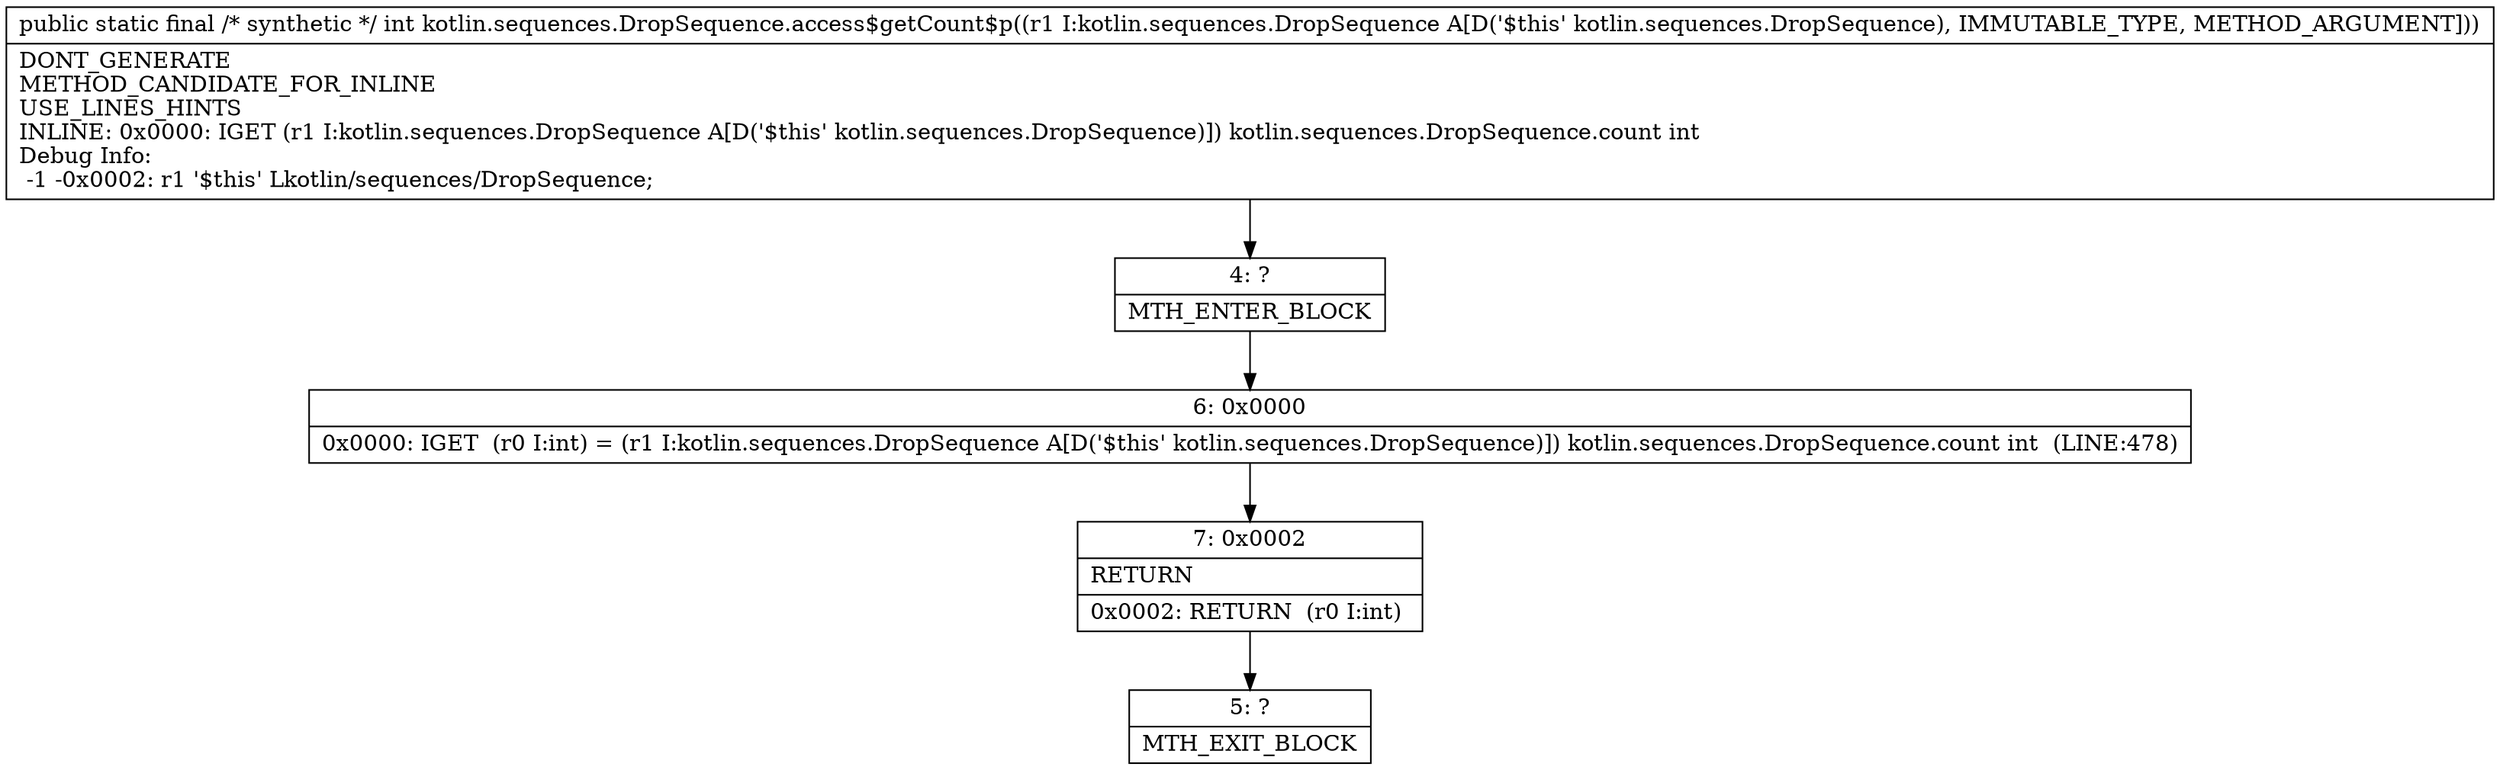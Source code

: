 digraph "CFG forkotlin.sequences.DropSequence.access$getCount$p(Lkotlin\/sequences\/DropSequence;)I" {
Node_4 [shape=record,label="{4\:\ ?|MTH_ENTER_BLOCK\l}"];
Node_6 [shape=record,label="{6\:\ 0x0000|0x0000: IGET  (r0 I:int) = (r1 I:kotlin.sequences.DropSequence A[D('$this' kotlin.sequences.DropSequence)]) kotlin.sequences.DropSequence.count int  (LINE:478)\l}"];
Node_7 [shape=record,label="{7\:\ 0x0002|RETURN\l|0x0002: RETURN  (r0 I:int) \l}"];
Node_5 [shape=record,label="{5\:\ ?|MTH_EXIT_BLOCK\l}"];
MethodNode[shape=record,label="{public static final \/* synthetic *\/ int kotlin.sequences.DropSequence.access$getCount$p((r1 I:kotlin.sequences.DropSequence A[D('$this' kotlin.sequences.DropSequence), IMMUTABLE_TYPE, METHOD_ARGUMENT]))  | DONT_GENERATE\lMETHOD_CANDIDATE_FOR_INLINE\lUSE_LINES_HINTS\lINLINE: 0x0000: IGET  (r1 I:kotlin.sequences.DropSequence A[D('$this' kotlin.sequences.DropSequence)]) kotlin.sequences.DropSequence.count int\lDebug Info:\l  \-1 \-0x0002: r1 '$this' Lkotlin\/sequences\/DropSequence;\l}"];
MethodNode -> Node_4;Node_4 -> Node_6;
Node_6 -> Node_7;
Node_7 -> Node_5;
}

